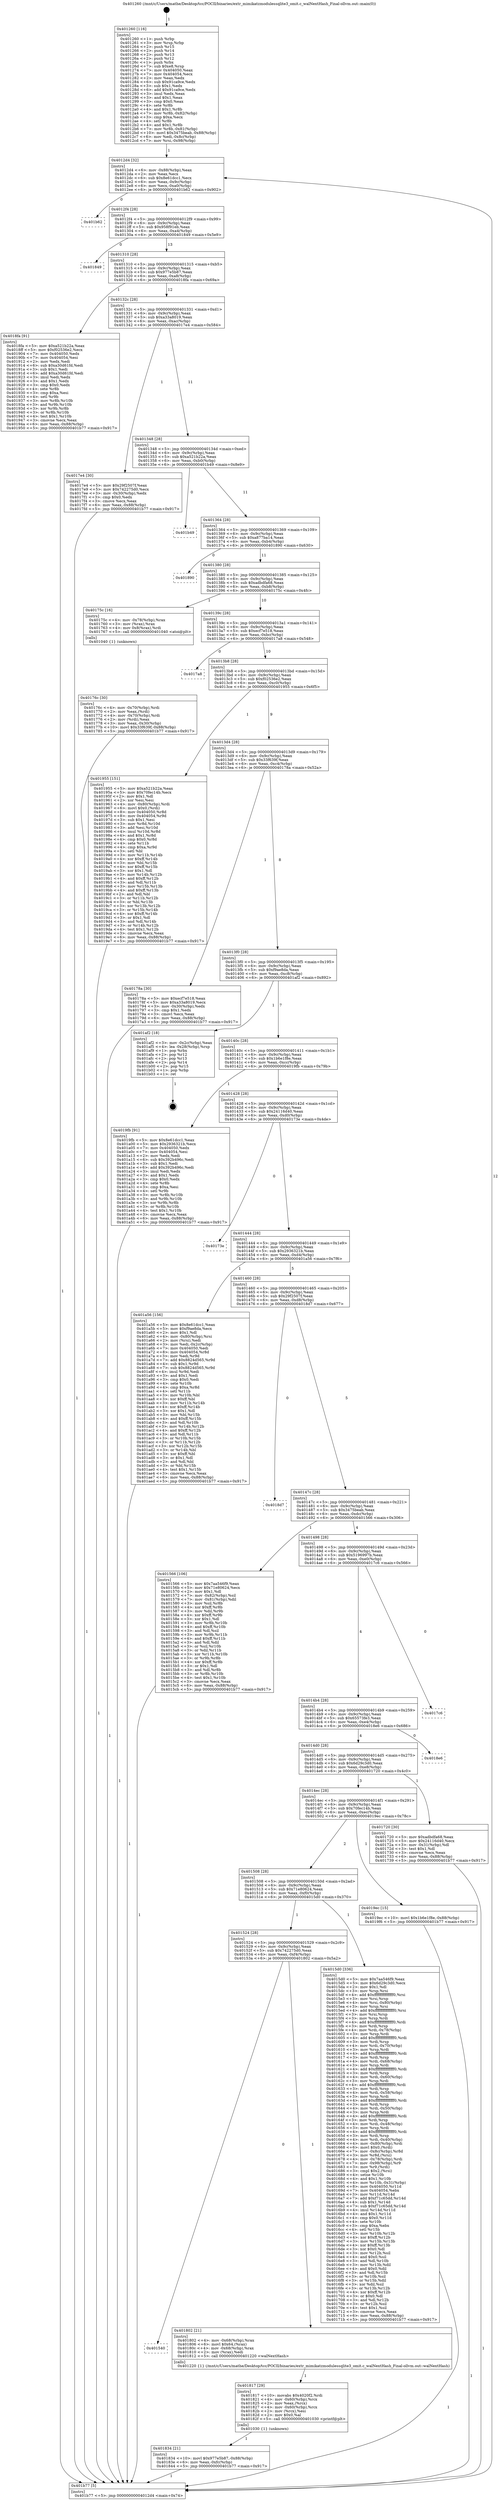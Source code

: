 digraph "0x401260" {
  label = "0x401260 (/mnt/c/Users/mathe/Desktop/tcc/POCII/binaries/extr_mimikatzmodulessqlite3_omit.c_walNextHash_Final-ollvm.out::main(0))"
  labelloc = "t"
  node[shape=record]

  Entry [label="",width=0.3,height=0.3,shape=circle,fillcolor=black,style=filled]
  "0x4012d4" [label="{
     0x4012d4 [32]\l
     | [instrs]\l
     &nbsp;&nbsp;0x4012d4 \<+6\>: mov -0x88(%rbp),%eax\l
     &nbsp;&nbsp;0x4012da \<+2\>: mov %eax,%ecx\l
     &nbsp;&nbsp;0x4012dc \<+6\>: sub $0x8e61dcc1,%ecx\l
     &nbsp;&nbsp;0x4012e2 \<+6\>: mov %eax,-0x9c(%rbp)\l
     &nbsp;&nbsp;0x4012e8 \<+6\>: mov %ecx,-0xa0(%rbp)\l
     &nbsp;&nbsp;0x4012ee \<+6\>: je 0000000000401b62 \<main+0x902\>\l
  }"]
  "0x401b62" [label="{
     0x401b62\l
  }", style=dashed]
  "0x4012f4" [label="{
     0x4012f4 [28]\l
     | [instrs]\l
     &nbsp;&nbsp;0x4012f4 \<+5\>: jmp 00000000004012f9 \<main+0x99\>\l
     &nbsp;&nbsp;0x4012f9 \<+6\>: mov -0x9c(%rbp),%eax\l
     &nbsp;&nbsp;0x4012ff \<+5\>: sub $0x958f91eb,%eax\l
     &nbsp;&nbsp;0x401304 \<+6\>: mov %eax,-0xa4(%rbp)\l
     &nbsp;&nbsp;0x40130a \<+6\>: je 0000000000401849 \<main+0x5e9\>\l
  }"]
  Exit [label="",width=0.3,height=0.3,shape=circle,fillcolor=black,style=filled,peripheries=2]
  "0x401849" [label="{
     0x401849\l
  }", style=dashed]
  "0x401310" [label="{
     0x401310 [28]\l
     | [instrs]\l
     &nbsp;&nbsp;0x401310 \<+5\>: jmp 0000000000401315 \<main+0xb5\>\l
     &nbsp;&nbsp;0x401315 \<+6\>: mov -0x9c(%rbp),%eax\l
     &nbsp;&nbsp;0x40131b \<+5\>: sub $0x977e5b87,%eax\l
     &nbsp;&nbsp;0x401320 \<+6\>: mov %eax,-0xa8(%rbp)\l
     &nbsp;&nbsp;0x401326 \<+6\>: je 00000000004018fa \<main+0x69a\>\l
  }"]
  "0x401834" [label="{
     0x401834 [21]\l
     | [instrs]\l
     &nbsp;&nbsp;0x401834 \<+10\>: movl $0x977e5b87,-0x88(%rbp)\l
     &nbsp;&nbsp;0x40183e \<+6\>: mov %eax,-0xfc(%rbp)\l
     &nbsp;&nbsp;0x401844 \<+5\>: jmp 0000000000401b77 \<main+0x917\>\l
  }"]
  "0x4018fa" [label="{
     0x4018fa [91]\l
     | [instrs]\l
     &nbsp;&nbsp;0x4018fa \<+5\>: mov $0xa521b22a,%eax\l
     &nbsp;&nbsp;0x4018ff \<+5\>: mov $0xf02536e2,%ecx\l
     &nbsp;&nbsp;0x401904 \<+7\>: mov 0x404050,%edx\l
     &nbsp;&nbsp;0x40190b \<+7\>: mov 0x404054,%esi\l
     &nbsp;&nbsp;0x401912 \<+2\>: mov %edx,%edi\l
     &nbsp;&nbsp;0x401914 \<+6\>: sub $0xa30d61fd,%edi\l
     &nbsp;&nbsp;0x40191a \<+3\>: sub $0x1,%edi\l
     &nbsp;&nbsp;0x40191d \<+6\>: add $0xa30d61fd,%edi\l
     &nbsp;&nbsp;0x401923 \<+3\>: imul %edi,%edx\l
     &nbsp;&nbsp;0x401926 \<+3\>: and $0x1,%edx\l
     &nbsp;&nbsp;0x401929 \<+3\>: cmp $0x0,%edx\l
     &nbsp;&nbsp;0x40192c \<+4\>: sete %r8b\l
     &nbsp;&nbsp;0x401930 \<+3\>: cmp $0xa,%esi\l
     &nbsp;&nbsp;0x401933 \<+4\>: setl %r9b\l
     &nbsp;&nbsp;0x401937 \<+3\>: mov %r8b,%r10b\l
     &nbsp;&nbsp;0x40193a \<+3\>: and %r9b,%r10b\l
     &nbsp;&nbsp;0x40193d \<+3\>: xor %r9b,%r8b\l
     &nbsp;&nbsp;0x401940 \<+3\>: or %r8b,%r10b\l
     &nbsp;&nbsp;0x401943 \<+4\>: test $0x1,%r10b\l
     &nbsp;&nbsp;0x401947 \<+3\>: cmovne %ecx,%eax\l
     &nbsp;&nbsp;0x40194a \<+6\>: mov %eax,-0x88(%rbp)\l
     &nbsp;&nbsp;0x401950 \<+5\>: jmp 0000000000401b77 \<main+0x917\>\l
  }"]
  "0x40132c" [label="{
     0x40132c [28]\l
     | [instrs]\l
     &nbsp;&nbsp;0x40132c \<+5\>: jmp 0000000000401331 \<main+0xd1\>\l
     &nbsp;&nbsp;0x401331 \<+6\>: mov -0x9c(%rbp),%eax\l
     &nbsp;&nbsp;0x401337 \<+5\>: sub $0xa33a8019,%eax\l
     &nbsp;&nbsp;0x40133c \<+6\>: mov %eax,-0xac(%rbp)\l
     &nbsp;&nbsp;0x401342 \<+6\>: je 00000000004017e4 \<main+0x584\>\l
  }"]
  "0x401817" [label="{
     0x401817 [29]\l
     | [instrs]\l
     &nbsp;&nbsp;0x401817 \<+10\>: movabs $0x4020f2,%rdi\l
     &nbsp;&nbsp;0x401821 \<+4\>: mov -0x60(%rbp),%rcx\l
     &nbsp;&nbsp;0x401825 \<+2\>: mov %eax,(%rcx)\l
     &nbsp;&nbsp;0x401827 \<+4\>: mov -0x60(%rbp),%rcx\l
     &nbsp;&nbsp;0x40182b \<+2\>: mov (%rcx),%esi\l
     &nbsp;&nbsp;0x40182d \<+2\>: mov $0x0,%al\l
     &nbsp;&nbsp;0x40182f \<+5\>: call 0000000000401030 \<printf@plt\>\l
     | [calls]\l
     &nbsp;&nbsp;0x401030 \{1\} (unknown)\l
  }"]
  "0x4017e4" [label="{
     0x4017e4 [30]\l
     | [instrs]\l
     &nbsp;&nbsp;0x4017e4 \<+5\>: mov $0x29f2507f,%eax\l
     &nbsp;&nbsp;0x4017e9 \<+5\>: mov $0x742275d0,%ecx\l
     &nbsp;&nbsp;0x4017ee \<+3\>: mov -0x30(%rbp),%edx\l
     &nbsp;&nbsp;0x4017f1 \<+3\>: cmp $0x0,%edx\l
     &nbsp;&nbsp;0x4017f4 \<+3\>: cmove %ecx,%eax\l
     &nbsp;&nbsp;0x4017f7 \<+6\>: mov %eax,-0x88(%rbp)\l
     &nbsp;&nbsp;0x4017fd \<+5\>: jmp 0000000000401b77 \<main+0x917\>\l
  }"]
  "0x401348" [label="{
     0x401348 [28]\l
     | [instrs]\l
     &nbsp;&nbsp;0x401348 \<+5\>: jmp 000000000040134d \<main+0xed\>\l
     &nbsp;&nbsp;0x40134d \<+6\>: mov -0x9c(%rbp),%eax\l
     &nbsp;&nbsp;0x401353 \<+5\>: sub $0xa521b22a,%eax\l
     &nbsp;&nbsp;0x401358 \<+6\>: mov %eax,-0xb0(%rbp)\l
     &nbsp;&nbsp;0x40135e \<+6\>: je 0000000000401b49 \<main+0x8e9\>\l
  }"]
  "0x401540" [label="{
     0x401540\l
  }", style=dashed]
  "0x401b49" [label="{
     0x401b49\l
  }", style=dashed]
  "0x401364" [label="{
     0x401364 [28]\l
     | [instrs]\l
     &nbsp;&nbsp;0x401364 \<+5\>: jmp 0000000000401369 \<main+0x109\>\l
     &nbsp;&nbsp;0x401369 \<+6\>: mov -0x9c(%rbp),%eax\l
     &nbsp;&nbsp;0x40136f \<+5\>: sub $0xa877ba14,%eax\l
     &nbsp;&nbsp;0x401374 \<+6\>: mov %eax,-0xb4(%rbp)\l
     &nbsp;&nbsp;0x40137a \<+6\>: je 0000000000401890 \<main+0x630\>\l
  }"]
  "0x401802" [label="{
     0x401802 [21]\l
     | [instrs]\l
     &nbsp;&nbsp;0x401802 \<+4\>: mov -0x68(%rbp),%rax\l
     &nbsp;&nbsp;0x401806 \<+6\>: movl $0x64,(%rax)\l
     &nbsp;&nbsp;0x40180c \<+4\>: mov -0x68(%rbp),%rax\l
     &nbsp;&nbsp;0x401810 \<+2\>: mov (%rax),%edi\l
     &nbsp;&nbsp;0x401812 \<+5\>: call 0000000000401220 \<walNextHash\>\l
     | [calls]\l
     &nbsp;&nbsp;0x401220 \{1\} (/mnt/c/Users/mathe/Desktop/tcc/POCII/binaries/extr_mimikatzmodulessqlite3_omit.c_walNextHash_Final-ollvm.out::walNextHash)\l
  }"]
  "0x401890" [label="{
     0x401890\l
  }", style=dashed]
  "0x401380" [label="{
     0x401380 [28]\l
     | [instrs]\l
     &nbsp;&nbsp;0x401380 \<+5\>: jmp 0000000000401385 \<main+0x125\>\l
     &nbsp;&nbsp;0x401385 \<+6\>: mov -0x9c(%rbp),%eax\l
     &nbsp;&nbsp;0x40138b \<+5\>: sub $0xadbdfa68,%eax\l
     &nbsp;&nbsp;0x401390 \<+6\>: mov %eax,-0xb8(%rbp)\l
     &nbsp;&nbsp;0x401396 \<+6\>: je 000000000040175c \<main+0x4fc\>\l
  }"]
  "0x40176c" [label="{
     0x40176c [30]\l
     | [instrs]\l
     &nbsp;&nbsp;0x40176c \<+4\>: mov -0x70(%rbp),%rdi\l
     &nbsp;&nbsp;0x401770 \<+2\>: mov %eax,(%rdi)\l
     &nbsp;&nbsp;0x401772 \<+4\>: mov -0x70(%rbp),%rdi\l
     &nbsp;&nbsp;0x401776 \<+2\>: mov (%rdi),%eax\l
     &nbsp;&nbsp;0x401778 \<+3\>: mov %eax,-0x30(%rbp)\l
     &nbsp;&nbsp;0x40177b \<+10\>: movl $0x33f639f,-0x88(%rbp)\l
     &nbsp;&nbsp;0x401785 \<+5\>: jmp 0000000000401b77 \<main+0x917\>\l
  }"]
  "0x40175c" [label="{
     0x40175c [16]\l
     | [instrs]\l
     &nbsp;&nbsp;0x40175c \<+4\>: mov -0x78(%rbp),%rax\l
     &nbsp;&nbsp;0x401760 \<+3\>: mov (%rax),%rax\l
     &nbsp;&nbsp;0x401763 \<+4\>: mov 0x8(%rax),%rdi\l
     &nbsp;&nbsp;0x401767 \<+5\>: call 0000000000401040 \<atoi@plt\>\l
     | [calls]\l
     &nbsp;&nbsp;0x401040 \{1\} (unknown)\l
  }"]
  "0x40139c" [label="{
     0x40139c [28]\l
     | [instrs]\l
     &nbsp;&nbsp;0x40139c \<+5\>: jmp 00000000004013a1 \<main+0x141\>\l
     &nbsp;&nbsp;0x4013a1 \<+6\>: mov -0x9c(%rbp),%eax\l
     &nbsp;&nbsp;0x4013a7 \<+5\>: sub $0xecf7e518,%eax\l
     &nbsp;&nbsp;0x4013ac \<+6\>: mov %eax,-0xbc(%rbp)\l
     &nbsp;&nbsp;0x4013b2 \<+6\>: je 00000000004017a8 \<main+0x548\>\l
  }"]
  "0x401524" [label="{
     0x401524 [28]\l
     | [instrs]\l
     &nbsp;&nbsp;0x401524 \<+5\>: jmp 0000000000401529 \<main+0x2c9\>\l
     &nbsp;&nbsp;0x401529 \<+6\>: mov -0x9c(%rbp),%eax\l
     &nbsp;&nbsp;0x40152f \<+5\>: sub $0x742275d0,%eax\l
     &nbsp;&nbsp;0x401534 \<+6\>: mov %eax,-0xf4(%rbp)\l
     &nbsp;&nbsp;0x40153a \<+6\>: je 0000000000401802 \<main+0x5a2\>\l
  }"]
  "0x4017a8" [label="{
     0x4017a8\l
  }", style=dashed]
  "0x4013b8" [label="{
     0x4013b8 [28]\l
     | [instrs]\l
     &nbsp;&nbsp;0x4013b8 \<+5\>: jmp 00000000004013bd \<main+0x15d\>\l
     &nbsp;&nbsp;0x4013bd \<+6\>: mov -0x9c(%rbp),%eax\l
     &nbsp;&nbsp;0x4013c3 \<+5\>: sub $0xf02536e2,%eax\l
     &nbsp;&nbsp;0x4013c8 \<+6\>: mov %eax,-0xc0(%rbp)\l
     &nbsp;&nbsp;0x4013ce \<+6\>: je 0000000000401955 \<main+0x6f5\>\l
  }"]
  "0x4015d0" [label="{
     0x4015d0 [336]\l
     | [instrs]\l
     &nbsp;&nbsp;0x4015d0 \<+5\>: mov $0x7aa546f9,%eax\l
     &nbsp;&nbsp;0x4015d5 \<+5\>: mov $0x6d29c3d0,%ecx\l
     &nbsp;&nbsp;0x4015da \<+2\>: mov $0x1,%dl\l
     &nbsp;&nbsp;0x4015dc \<+3\>: mov %rsp,%rsi\l
     &nbsp;&nbsp;0x4015df \<+4\>: add $0xfffffffffffffff0,%rsi\l
     &nbsp;&nbsp;0x4015e3 \<+3\>: mov %rsi,%rsp\l
     &nbsp;&nbsp;0x4015e6 \<+4\>: mov %rsi,-0x80(%rbp)\l
     &nbsp;&nbsp;0x4015ea \<+3\>: mov %rsp,%rsi\l
     &nbsp;&nbsp;0x4015ed \<+4\>: add $0xfffffffffffffff0,%rsi\l
     &nbsp;&nbsp;0x4015f1 \<+3\>: mov %rsi,%rsp\l
     &nbsp;&nbsp;0x4015f4 \<+3\>: mov %rsp,%rdi\l
     &nbsp;&nbsp;0x4015f7 \<+4\>: add $0xfffffffffffffff0,%rdi\l
     &nbsp;&nbsp;0x4015fb \<+3\>: mov %rdi,%rsp\l
     &nbsp;&nbsp;0x4015fe \<+4\>: mov %rdi,-0x78(%rbp)\l
     &nbsp;&nbsp;0x401602 \<+3\>: mov %rsp,%rdi\l
     &nbsp;&nbsp;0x401605 \<+4\>: add $0xfffffffffffffff0,%rdi\l
     &nbsp;&nbsp;0x401609 \<+3\>: mov %rdi,%rsp\l
     &nbsp;&nbsp;0x40160c \<+4\>: mov %rdi,-0x70(%rbp)\l
     &nbsp;&nbsp;0x401610 \<+3\>: mov %rsp,%rdi\l
     &nbsp;&nbsp;0x401613 \<+4\>: add $0xfffffffffffffff0,%rdi\l
     &nbsp;&nbsp;0x401617 \<+3\>: mov %rdi,%rsp\l
     &nbsp;&nbsp;0x40161a \<+4\>: mov %rdi,-0x68(%rbp)\l
     &nbsp;&nbsp;0x40161e \<+3\>: mov %rsp,%rdi\l
     &nbsp;&nbsp;0x401621 \<+4\>: add $0xfffffffffffffff0,%rdi\l
     &nbsp;&nbsp;0x401625 \<+3\>: mov %rdi,%rsp\l
     &nbsp;&nbsp;0x401628 \<+4\>: mov %rdi,-0x60(%rbp)\l
     &nbsp;&nbsp;0x40162c \<+3\>: mov %rsp,%rdi\l
     &nbsp;&nbsp;0x40162f \<+4\>: add $0xfffffffffffffff0,%rdi\l
     &nbsp;&nbsp;0x401633 \<+3\>: mov %rdi,%rsp\l
     &nbsp;&nbsp;0x401636 \<+4\>: mov %rdi,-0x58(%rbp)\l
     &nbsp;&nbsp;0x40163a \<+3\>: mov %rsp,%rdi\l
     &nbsp;&nbsp;0x40163d \<+4\>: add $0xfffffffffffffff0,%rdi\l
     &nbsp;&nbsp;0x401641 \<+3\>: mov %rdi,%rsp\l
     &nbsp;&nbsp;0x401644 \<+4\>: mov %rdi,-0x50(%rbp)\l
     &nbsp;&nbsp;0x401648 \<+3\>: mov %rsp,%rdi\l
     &nbsp;&nbsp;0x40164b \<+4\>: add $0xfffffffffffffff0,%rdi\l
     &nbsp;&nbsp;0x40164f \<+3\>: mov %rdi,%rsp\l
     &nbsp;&nbsp;0x401652 \<+4\>: mov %rdi,-0x48(%rbp)\l
     &nbsp;&nbsp;0x401656 \<+3\>: mov %rsp,%rdi\l
     &nbsp;&nbsp;0x401659 \<+4\>: add $0xfffffffffffffff0,%rdi\l
     &nbsp;&nbsp;0x40165d \<+3\>: mov %rdi,%rsp\l
     &nbsp;&nbsp;0x401660 \<+4\>: mov %rdi,-0x40(%rbp)\l
     &nbsp;&nbsp;0x401664 \<+4\>: mov -0x80(%rbp),%rdi\l
     &nbsp;&nbsp;0x401668 \<+6\>: movl $0x0,(%rdi)\l
     &nbsp;&nbsp;0x40166e \<+7\>: mov -0x8c(%rbp),%r8d\l
     &nbsp;&nbsp;0x401675 \<+3\>: mov %r8d,(%rsi)\l
     &nbsp;&nbsp;0x401678 \<+4\>: mov -0x78(%rbp),%rdi\l
     &nbsp;&nbsp;0x40167c \<+7\>: mov -0x98(%rbp),%r9\l
     &nbsp;&nbsp;0x401683 \<+3\>: mov %r9,(%rdi)\l
     &nbsp;&nbsp;0x401686 \<+3\>: cmpl $0x2,(%rsi)\l
     &nbsp;&nbsp;0x401689 \<+4\>: setne %r10b\l
     &nbsp;&nbsp;0x40168d \<+4\>: and $0x1,%r10b\l
     &nbsp;&nbsp;0x401691 \<+4\>: mov %r10b,-0x31(%rbp)\l
     &nbsp;&nbsp;0x401695 \<+8\>: mov 0x404050,%r11d\l
     &nbsp;&nbsp;0x40169d \<+7\>: mov 0x404054,%ebx\l
     &nbsp;&nbsp;0x4016a4 \<+3\>: mov %r11d,%r14d\l
     &nbsp;&nbsp;0x4016a7 \<+7\>: add $0xf71c65dd,%r14d\l
     &nbsp;&nbsp;0x4016ae \<+4\>: sub $0x1,%r14d\l
     &nbsp;&nbsp;0x4016b2 \<+7\>: sub $0xf71c65dd,%r14d\l
     &nbsp;&nbsp;0x4016b9 \<+4\>: imul %r14d,%r11d\l
     &nbsp;&nbsp;0x4016bd \<+4\>: and $0x1,%r11d\l
     &nbsp;&nbsp;0x4016c1 \<+4\>: cmp $0x0,%r11d\l
     &nbsp;&nbsp;0x4016c5 \<+4\>: sete %r10b\l
     &nbsp;&nbsp;0x4016c9 \<+3\>: cmp $0xa,%ebx\l
     &nbsp;&nbsp;0x4016cc \<+4\>: setl %r15b\l
     &nbsp;&nbsp;0x4016d0 \<+3\>: mov %r10b,%r12b\l
     &nbsp;&nbsp;0x4016d3 \<+4\>: xor $0xff,%r12b\l
     &nbsp;&nbsp;0x4016d7 \<+3\>: mov %r15b,%r13b\l
     &nbsp;&nbsp;0x4016da \<+4\>: xor $0xff,%r13b\l
     &nbsp;&nbsp;0x4016de \<+3\>: xor $0x0,%dl\l
     &nbsp;&nbsp;0x4016e1 \<+3\>: mov %r12b,%sil\l
     &nbsp;&nbsp;0x4016e4 \<+4\>: and $0x0,%sil\l
     &nbsp;&nbsp;0x4016e8 \<+3\>: and %dl,%r10b\l
     &nbsp;&nbsp;0x4016eb \<+3\>: mov %r13b,%dil\l
     &nbsp;&nbsp;0x4016ee \<+4\>: and $0x0,%dil\l
     &nbsp;&nbsp;0x4016f2 \<+3\>: and %dl,%r15b\l
     &nbsp;&nbsp;0x4016f5 \<+3\>: or %r10b,%sil\l
     &nbsp;&nbsp;0x4016f8 \<+3\>: or %r15b,%dil\l
     &nbsp;&nbsp;0x4016fb \<+3\>: xor %dil,%sil\l
     &nbsp;&nbsp;0x4016fe \<+3\>: or %r13b,%r12b\l
     &nbsp;&nbsp;0x401701 \<+4\>: xor $0xff,%r12b\l
     &nbsp;&nbsp;0x401705 \<+3\>: or $0x0,%dl\l
     &nbsp;&nbsp;0x401708 \<+3\>: and %dl,%r12b\l
     &nbsp;&nbsp;0x40170b \<+3\>: or %r12b,%sil\l
     &nbsp;&nbsp;0x40170e \<+4\>: test $0x1,%sil\l
     &nbsp;&nbsp;0x401712 \<+3\>: cmovne %ecx,%eax\l
     &nbsp;&nbsp;0x401715 \<+6\>: mov %eax,-0x88(%rbp)\l
     &nbsp;&nbsp;0x40171b \<+5\>: jmp 0000000000401b77 \<main+0x917\>\l
  }"]
  "0x401955" [label="{
     0x401955 [151]\l
     | [instrs]\l
     &nbsp;&nbsp;0x401955 \<+5\>: mov $0xa521b22a,%eax\l
     &nbsp;&nbsp;0x40195a \<+5\>: mov $0x70fec14b,%ecx\l
     &nbsp;&nbsp;0x40195f \<+2\>: mov $0x1,%dl\l
     &nbsp;&nbsp;0x401961 \<+2\>: xor %esi,%esi\l
     &nbsp;&nbsp;0x401963 \<+4\>: mov -0x80(%rbp),%rdi\l
     &nbsp;&nbsp;0x401967 \<+6\>: movl $0x0,(%rdi)\l
     &nbsp;&nbsp;0x40196d \<+8\>: mov 0x404050,%r8d\l
     &nbsp;&nbsp;0x401975 \<+8\>: mov 0x404054,%r9d\l
     &nbsp;&nbsp;0x40197d \<+3\>: sub $0x1,%esi\l
     &nbsp;&nbsp;0x401980 \<+3\>: mov %r8d,%r10d\l
     &nbsp;&nbsp;0x401983 \<+3\>: add %esi,%r10d\l
     &nbsp;&nbsp;0x401986 \<+4\>: imul %r10d,%r8d\l
     &nbsp;&nbsp;0x40198a \<+4\>: and $0x1,%r8d\l
     &nbsp;&nbsp;0x40198e \<+4\>: cmp $0x0,%r8d\l
     &nbsp;&nbsp;0x401992 \<+4\>: sete %r11b\l
     &nbsp;&nbsp;0x401996 \<+4\>: cmp $0xa,%r9d\l
     &nbsp;&nbsp;0x40199a \<+3\>: setl %bl\l
     &nbsp;&nbsp;0x40199d \<+3\>: mov %r11b,%r14b\l
     &nbsp;&nbsp;0x4019a0 \<+4\>: xor $0xff,%r14b\l
     &nbsp;&nbsp;0x4019a4 \<+3\>: mov %bl,%r15b\l
     &nbsp;&nbsp;0x4019a7 \<+4\>: xor $0xff,%r15b\l
     &nbsp;&nbsp;0x4019ab \<+3\>: xor $0x1,%dl\l
     &nbsp;&nbsp;0x4019ae \<+3\>: mov %r14b,%r12b\l
     &nbsp;&nbsp;0x4019b1 \<+4\>: and $0xff,%r12b\l
     &nbsp;&nbsp;0x4019b5 \<+3\>: and %dl,%r11b\l
     &nbsp;&nbsp;0x4019b8 \<+3\>: mov %r15b,%r13b\l
     &nbsp;&nbsp;0x4019bb \<+4\>: and $0xff,%r13b\l
     &nbsp;&nbsp;0x4019bf \<+2\>: and %dl,%bl\l
     &nbsp;&nbsp;0x4019c1 \<+3\>: or %r11b,%r12b\l
     &nbsp;&nbsp;0x4019c4 \<+3\>: or %bl,%r13b\l
     &nbsp;&nbsp;0x4019c7 \<+3\>: xor %r13b,%r12b\l
     &nbsp;&nbsp;0x4019ca \<+3\>: or %r15b,%r14b\l
     &nbsp;&nbsp;0x4019cd \<+4\>: xor $0xff,%r14b\l
     &nbsp;&nbsp;0x4019d1 \<+3\>: or $0x1,%dl\l
     &nbsp;&nbsp;0x4019d4 \<+3\>: and %dl,%r14b\l
     &nbsp;&nbsp;0x4019d7 \<+3\>: or %r14b,%r12b\l
     &nbsp;&nbsp;0x4019da \<+4\>: test $0x1,%r12b\l
     &nbsp;&nbsp;0x4019de \<+3\>: cmovne %ecx,%eax\l
     &nbsp;&nbsp;0x4019e1 \<+6\>: mov %eax,-0x88(%rbp)\l
     &nbsp;&nbsp;0x4019e7 \<+5\>: jmp 0000000000401b77 \<main+0x917\>\l
  }"]
  "0x4013d4" [label="{
     0x4013d4 [28]\l
     | [instrs]\l
     &nbsp;&nbsp;0x4013d4 \<+5\>: jmp 00000000004013d9 \<main+0x179\>\l
     &nbsp;&nbsp;0x4013d9 \<+6\>: mov -0x9c(%rbp),%eax\l
     &nbsp;&nbsp;0x4013df \<+5\>: sub $0x33f639f,%eax\l
     &nbsp;&nbsp;0x4013e4 \<+6\>: mov %eax,-0xc4(%rbp)\l
     &nbsp;&nbsp;0x4013ea \<+6\>: je 000000000040178a \<main+0x52a\>\l
  }"]
  "0x401508" [label="{
     0x401508 [28]\l
     | [instrs]\l
     &nbsp;&nbsp;0x401508 \<+5\>: jmp 000000000040150d \<main+0x2ad\>\l
     &nbsp;&nbsp;0x40150d \<+6\>: mov -0x9c(%rbp),%eax\l
     &nbsp;&nbsp;0x401513 \<+5\>: sub $0x71e80624,%eax\l
     &nbsp;&nbsp;0x401518 \<+6\>: mov %eax,-0xf0(%rbp)\l
     &nbsp;&nbsp;0x40151e \<+6\>: je 00000000004015d0 \<main+0x370\>\l
  }"]
  "0x40178a" [label="{
     0x40178a [30]\l
     | [instrs]\l
     &nbsp;&nbsp;0x40178a \<+5\>: mov $0xecf7e518,%eax\l
     &nbsp;&nbsp;0x40178f \<+5\>: mov $0xa33a8019,%ecx\l
     &nbsp;&nbsp;0x401794 \<+3\>: mov -0x30(%rbp),%edx\l
     &nbsp;&nbsp;0x401797 \<+3\>: cmp $0x1,%edx\l
     &nbsp;&nbsp;0x40179a \<+3\>: cmovl %ecx,%eax\l
     &nbsp;&nbsp;0x40179d \<+6\>: mov %eax,-0x88(%rbp)\l
     &nbsp;&nbsp;0x4017a3 \<+5\>: jmp 0000000000401b77 \<main+0x917\>\l
  }"]
  "0x4013f0" [label="{
     0x4013f0 [28]\l
     | [instrs]\l
     &nbsp;&nbsp;0x4013f0 \<+5\>: jmp 00000000004013f5 \<main+0x195\>\l
     &nbsp;&nbsp;0x4013f5 \<+6\>: mov -0x9c(%rbp),%eax\l
     &nbsp;&nbsp;0x4013fb \<+5\>: sub $0xf9ae8da,%eax\l
     &nbsp;&nbsp;0x401400 \<+6\>: mov %eax,-0xc8(%rbp)\l
     &nbsp;&nbsp;0x401406 \<+6\>: je 0000000000401af2 \<main+0x892\>\l
  }"]
  "0x4019ec" [label="{
     0x4019ec [15]\l
     | [instrs]\l
     &nbsp;&nbsp;0x4019ec \<+10\>: movl $0x1b6e1f8e,-0x88(%rbp)\l
     &nbsp;&nbsp;0x4019f6 \<+5\>: jmp 0000000000401b77 \<main+0x917\>\l
  }"]
  "0x401af2" [label="{
     0x401af2 [18]\l
     | [instrs]\l
     &nbsp;&nbsp;0x401af2 \<+3\>: mov -0x2c(%rbp),%eax\l
     &nbsp;&nbsp;0x401af5 \<+4\>: lea -0x28(%rbp),%rsp\l
     &nbsp;&nbsp;0x401af9 \<+1\>: pop %rbx\l
     &nbsp;&nbsp;0x401afa \<+2\>: pop %r12\l
     &nbsp;&nbsp;0x401afc \<+2\>: pop %r13\l
     &nbsp;&nbsp;0x401afe \<+2\>: pop %r14\l
     &nbsp;&nbsp;0x401b00 \<+2\>: pop %r15\l
     &nbsp;&nbsp;0x401b02 \<+1\>: pop %rbp\l
     &nbsp;&nbsp;0x401b03 \<+1\>: ret\l
  }"]
  "0x40140c" [label="{
     0x40140c [28]\l
     | [instrs]\l
     &nbsp;&nbsp;0x40140c \<+5\>: jmp 0000000000401411 \<main+0x1b1\>\l
     &nbsp;&nbsp;0x401411 \<+6\>: mov -0x9c(%rbp),%eax\l
     &nbsp;&nbsp;0x401417 \<+5\>: sub $0x1b6e1f8e,%eax\l
     &nbsp;&nbsp;0x40141c \<+6\>: mov %eax,-0xcc(%rbp)\l
     &nbsp;&nbsp;0x401422 \<+6\>: je 00000000004019fb \<main+0x79b\>\l
  }"]
  "0x4014ec" [label="{
     0x4014ec [28]\l
     | [instrs]\l
     &nbsp;&nbsp;0x4014ec \<+5\>: jmp 00000000004014f1 \<main+0x291\>\l
     &nbsp;&nbsp;0x4014f1 \<+6\>: mov -0x9c(%rbp),%eax\l
     &nbsp;&nbsp;0x4014f7 \<+5\>: sub $0x70fec14b,%eax\l
     &nbsp;&nbsp;0x4014fc \<+6\>: mov %eax,-0xec(%rbp)\l
     &nbsp;&nbsp;0x401502 \<+6\>: je 00000000004019ec \<main+0x78c\>\l
  }"]
  "0x4019fb" [label="{
     0x4019fb [91]\l
     | [instrs]\l
     &nbsp;&nbsp;0x4019fb \<+5\>: mov $0x8e61dcc1,%eax\l
     &nbsp;&nbsp;0x401a00 \<+5\>: mov $0x2936321b,%ecx\l
     &nbsp;&nbsp;0x401a05 \<+7\>: mov 0x404050,%edx\l
     &nbsp;&nbsp;0x401a0c \<+7\>: mov 0x404054,%esi\l
     &nbsp;&nbsp;0x401a13 \<+2\>: mov %edx,%edi\l
     &nbsp;&nbsp;0x401a15 \<+6\>: sub $0x392b496c,%edi\l
     &nbsp;&nbsp;0x401a1b \<+3\>: sub $0x1,%edi\l
     &nbsp;&nbsp;0x401a1e \<+6\>: add $0x392b496c,%edi\l
     &nbsp;&nbsp;0x401a24 \<+3\>: imul %edi,%edx\l
     &nbsp;&nbsp;0x401a27 \<+3\>: and $0x1,%edx\l
     &nbsp;&nbsp;0x401a2a \<+3\>: cmp $0x0,%edx\l
     &nbsp;&nbsp;0x401a2d \<+4\>: sete %r8b\l
     &nbsp;&nbsp;0x401a31 \<+3\>: cmp $0xa,%esi\l
     &nbsp;&nbsp;0x401a34 \<+4\>: setl %r9b\l
     &nbsp;&nbsp;0x401a38 \<+3\>: mov %r8b,%r10b\l
     &nbsp;&nbsp;0x401a3b \<+3\>: and %r9b,%r10b\l
     &nbsp;&nbsp;0x401a3e \<+3\>: xor %r9b,%r8b\l
     &nbsp;&nbsp;0x401a41 \<+3\>: or %r8b,%r10b\l
     &nbsp;&nbsp;0x401a44 \<+4\>: test $0x1,%r10b\l
     &nbsp;&nbsp;0x401a48 \<+3\>: cmovne %ecx,%eax\l
     &nbsp;&nbsp;0x401a4b \<+6\>: mov %eax,-0x88(%rbp)\l
     &nbsp;&nbsp;0x401a51 \<+5\>: jmp 0000000000401b77 \<main+0x917\>\l
  }"]
  "0x401428" [label="{
     0x401428 [28]\l
     | [instrs]\l
     &nbsp;&nbsp;0x401428 \<+5\>: jmp 000000000040142d \<main+0x1cd\>\l
     &nbsp;&nbsp;0x40142d \<+6\>: mov -0x9c(%rbp),%eax\l
     &nbsp;&nbsp;0x401433 \<+5\>: sub $0x24116d40,%eax\l
     &nbsp;&nbsp;0x401438 \<+6\>: mov %eax,-0xd0(%rbp)\l
     &nbsp;&nbsp;0x40143e \<+6\>: je 000000000040173e \<main+0x4de\>\l
  }"]
  "0x401720" [label="{
     0x401720 [30]\l
     | [instrs]\l
     &nbsp;&nbsp;0x401720 \<+5\>: mov $0xadbdfa68,%eax\l
     &nbsp;&nbsp;0x401725 \<+5\>: mov $0x24116d40,%ecx\l
     &nbsp;&nbsp;0x40172a \<+3\>: mov -0x31(%rbp),%dl\l
     &nbsp;&nbsp;0x40172d \<+3\>: test $0x1,%dl\l
     &nbsp;&nbsp;0x401730 \<+3\>: cmovne %ecx,%eax\l
     &nbsp;&nbsp;0x401733 \<+6\>: mov %eax,-0x88(%rbp)\l
     &nbsp;&nbsp;0x401739 \<+5\>: jmp 0000000000401b77 \<main+0x917\>\l
  }"]
  "0x40173e" [label="{
     0x40173e\l
  }", style=dashed]
  "0x401444" [label="{
     0x401444 [28]\l
     | [instrs]\l
     &nbsp;&nbsp;0x401444 \<+5\>: jmp 0000000000401449 \<main+0x1e9\>\l
     &nbsp;&nbsp;0x401449 \<+6\>: mov -0x9c(%rbp),%eax\l
     &nbsp;&nbsp;0x40144f \<+5\>: sub $0x2936321b,%eax\l
     &nbsp;&nbsp;0x401454 \<+6\>: mov %eax,-0xd4(%rbp)\l
     &nbsp;&nbsp;0x40145a \<+6\>: je 0000000000401a56 \<main+0x7f6\>\l
  }"]
  "0x4014d0" [label="{
     0x4014d0 [28]\l
     | [instrs]\l
     &nbsp;&nbsp;0x4014d0 \<+5\>: jmp 00000000004014d5 \<main+0x275\>\l
     &nbsp;&nbsp;0x4014d5 \<+6\>: mov -0x9c(%rbp),%eax\l
     &nbsp;&nbsp;0x4014db \<+5\>: sub $0x6d29c3d0,%eax\l
     &nbsp;&nbsp;0x4014e0 \<+6\>: mov %eax,-0xe8(%rbp)\l
     &nbsp;&nbsp;0x4014e6 \<+6\>: je 0000000000401720 \<main+0x4c0\>\l
  }"]
  "0x401a56" [label="{
     0x401a56 [156]\l
     | [instrs]\l
     &nbsp;&nbsp;0x401a56 \<+5\>: mov $0x8e61dcc1,%eax\l
     &nbsp;&nbsp;0x401a5b \<+5\>: mov $0xf9ae8da,%ecx\l
     &nbsp;&nbsp;0x401a60 \<+2\>: mov $0x1,%dl\l
     &nbsp;&nbsp;0x401a62 \<+4\>: mov -0x80(%rbp),%rsi\l
     &nbsp;&nbsp;0x401a66 \<+2\>: mov (%rsi),%edi\l
     &nbsp;&nbsp;0x401a68 \<+3\>: mov %edi,-0x2c(%rbp)\l
     &nbsp;&nbsp;0x401a6b \<+7\>: mov 0x404050,%edi\l
     &nbsp;&nbsp;0x401a72 \<+8\>: mov 0x404054,%r8d\l
     &nbsp;&nbsp;0x401a7a \<+3\>: mov %edi,%r9d\l
     &nbsp;&nbsp;0x401a7d \<+7\>: add $0x8824d565,%r9d\l
     &nbsp;&nbsp;0x401a84 \<+4\>: sub $0x1,%r9d\l
     &nbsp;&nbsp;0x401a88 \<+7\>: sub $0x8824d565,%r9d\l
     &nbsp;&nbsp;0x401a8f \<+4\>: imul %r9d,%edi\l
     &nbsp;&nbsp;0x401a93 \<+3\>: and $0x1,%edi\l
     &nbsp;&nbsp;0x401a96 \<+3\>: cmp $0x0,%edi\l
     &nbsp;&nbsp;0x401a99 \<+4\>: sete %r10b\l
     &nbsp;&nbsp;0x401a9d \<+4\>: cmp $0xa,%r8d\l
     &nbsp;&nbsp;0x401aa1 \<+4\>: setl %r11b\l
     &nbsp;&nbsp;0x401aa5 \<+3\>: mov %r10b,%bl\l
     &nbsp;&nbsp;0x401aa8 \<+3\>: xor $0xff,%bl\l
     &nbsp;&nbsp;0x401aab \<+3\>: mov %r11b,%r14b\l
     &nbsp;&nbsp;0x401aae \<+4\>: xor $0xff,%r14b\l
     &nbsp;&nbsp;0x401ab2 \<+3\>: xor $0x1,%dl\l
     &nbsp;&nbsp;0x401ab5 \<+3\>: mov %bl,%r15b\l
     &nbsp;&nbsp;0x401ab8 \<+4\>: and $0xff,%r15b\l
     &nbsp;&nbsp;0x401abc \<+3\>: and %dl,%r10b\l
     &nbsp;&nbsp;0x401abf \<+3\>: mov %r14b,%r12b\l
     &nbsp;&nbsp;0x401ac2 \<+4\>: and $0xff,%r12b\l
     &nbsp;&nbsp;0x401ac6 \<+3\>: and %dl,%r11b\l
     &nbsp;&nbsp;0x401ac9 \<+3\>: or %r10b,%r15b\l
     &nbsp;&nbsp;0x401acc \<+3\>: or %r11b,%r12b\l
     &nbsp;&nbsp;0x401acf \<+3\>: xor %r12b,%r15b\l
     &nbsp;&nbsp;0x401ad2 \<+3\>: or %r14b,%bl\l
     &nbsp;&nbsp;0x401ad5 \<+3\>: xor $0xff,%bl\l
     &nbsp;&nbsp;0x401ad8 \<+3\>: or $0x1,%dl\l
     &nbsp;&nbsp;0x401adb \<+2\>: and %dl,%bl\l
     &nbsp;&nbsp;0x401add \<+3\>: or %bl,%r15b\l
     &nbsp;&nbsp;0x401ae0 \<+4\>: test $0x1,%r15b\l
     &nbsp;&nbsp;0x401ae4 \<+3\>: cmovne %ecx,%eax\l
     &nbsp;&nbsp;0x401ae7 \<+6\>: mov %eax,-0x88(%rbp)\l
     &nbsp;&nbsp;0x401aed \<+5\>: jmp 0000000000401b77 \<main+0x917\>\l
  }"]
  "0x401460" [label="{
     0x401460 [28]\l
     | [instrs]\l
     &nbsp;&nbsp;0x401460 \<+5\>: jmp 0000000000401465 \<main+0x205\>\l
     &nbsp;&nbsp;0x401465 \<+6\>: mov -0x9c(%rbp),%eax\l
     &nbsp;&nbsp;0x40146b \<+5\>: sub $0x29f2507f,%eax\l
     &nbsp;&nbsp;0x401470 \<+6\>: mov %eax,-0xd8(%rbp)\l
     &nbsp;&nbsp;0x401476 \<+6\>: je 00000000004018d7 \<main+0x677\>\l
  }"]
  "0x4018e6" [label="{
     0x4018e6\l
  }", style=dashed]
  "0x4018d7" [label="{
     0x4018d7\l
  }", style=dashed]
  "0x40147c" [label="{
     0x40147c [28]\l
     | [instrs]\l
     &nbsp;&nbsp;0x40147c \<+5\>: jmp 0000000000401481 \<main+0x221\>\l
     &nbsp;&nbsp;0x401481 \<+6\>: mov -0x9c(%rbp),%eax\l
     &nbsp;&nbsp;0x401487 \<+5\>: sub $0x3475beab,%eax\l
     &nbsp;&nbsp;0x40148c \<+6\>: mov %eax,-0xdc(%rbp)\l
     &nbsp;&nbsp;0x401492 \<+6\>: je 0000000000401566 \<main+0x306\>\l
  }"]
  "0x4014b4" [label="{
     0x4014b4 [28]\l
     | [instrs]\l
     &nbsp;&nbsp;0x4014b4 \<+5\>: jmp 00000000004014b9 \<main+0x259\>\l
     &nbsp;&nbsp;0x4014b9 \<+6\>: mov -0x9c(%rbp),%eax\l
     &nbsp;&nbsp;0x4014bf \<+5\>: sub $0x65573fe3,%eax\l
     &nbsp;&nbsp;0x4014c4 \<+6\>: mov %eax,-0xe4(%rbp)\l
     &nbsp;&nbsp;0x4014ca \<+6\>: je 00000000004018e6 \<main+0x686\>\l
  }"]
  "0x401566" [label="{
     0x401566 [106]\l
     | [instrs]\l
     &nbsp;&nbsp;0x401566 \<+5\>: mov $0x7aa546f9,%eax\l
     &nbsp;&nbsp;0x40156b \<+5\>: mov $0x71e80624,%ecx\l
     &nbsp;&nbsp;0x401570 \<+2\>: mov $0x1,%dl\l
     &nbsp;&nbsp;0x401572 \<+7\>: mov -0x82(%rbp),%sil\l
     &nbsp;&nbsp;0x401579 \<+7\>: mov -0x81(%rbp),%dil\l
     &nbsp;&nbsp;0x401580 \<+3\>: mov %sil,%r8b\l
     &nbsp;&nbsp;0x401583 \<+4\>: xor $0xff,%r8b\l
     &nbsp;&nbsp;0x401587 \<+3\>: mov %dil,%r9b\l
     &nbsp;&nbsp;0x40158a \<+4\>: xor $0xff,%r9b\l
     &nbsp;&nbsp;0x40158e \<+3\>: xor $0x1,%dl\l
     &nbsp;&nbsp;0x401591 \<+3\>: mov %r8b,%r10b\l
     &nbsp;&nbsp;0x401594 \<+4\>: and $0xff,%r10b\l
     &nbsp;&nbsp;0x401598 \<+3\>: and %dl,%sil\l
     &nbsp;&nbsp;0x40159b \<+3\>: mov %r9b,%r11b\l
     &nbsp;&nbsp;0x40159e \<+4\>: and $0xff,%r11b\l
     &nbsp;&nbsp;0x4015a2 \<+3\>: and %dl,%dil\l
     &nbsp;&nbsp;0x4015a5 \<+3\>: or %sil,%r10b\l
     &nbsp;&nbsp;0x4015a8 \<+3\>: or %dil,%r11b\l
     &nbsp;&nbsp;0x4015ab \<+3\>: xor %r11b,%r10b\l
     &nbsp;&nbsp;0x4015ae \<+3\>: or %r9b,%r8b\l
     &nbsp;&nbsp;0x4015b1 \<+4\>: xor $0xff,%r8b\l
     &nbsp;&nbsp;0x4015b5 \<+3\>: or $0x1,%dl\l
     &nbsp;&nbsp;0x4015b8 \<+3\>: and %dl,%r8b\l
     &nbsp;&nbsp;0x4015bb \<+3\>: or %r8b,%r10b\l
     &nbsp;&nbsp;0x4015be \<+4\>: test $0x1,%r10b\l
     &nbsp;&nbsp;0x4015c2 \<+3\>: cmovne %ecx,%eax\l
     &nbsp;&nbsp;0x4015c5 \<+6\>: mov %eax,-0x88(%rbp)\l
     &nbsp;&nbsp;0x4015cb \<+5\>: jmp 0000000000401b77 \<main+0x917\>\l
  }"]
  "0x401498" [label="{
     0x401498 [28]\l
     | [instrs]\l
     &nbsp;&nbsp;0x401498 \<+5\>: jmp 000000000040149d \<main+0x23d\>\l
     &nbsp;&nbsp;0x40149d \<+6\>: mov -0x9c(%rbp),%eax\l
     &nbsp;&nbsp;0x4014a3 \<+5\>: sub $0x5196997b,%eax\l
     &nbsp;&nbsp;0x4014a8 \<+6\>: mov %eax,-0xe0(%rbp)\l
     &nbsp;&nbsp;0x4014ae \<+6\>: je 00000000004017c6 \<main+0x566\>\l
  }"]
  "0x401b77" [label="{
     0x401b77 [5]\l
     | [instrs]\l
     &nbsp;&nbsp;0x401b77 \<+5\>: jmp 00000000004012d4 \<main+0x74\>\l
  }"]
  "0x401260" [label="{
     0x401260 [116]\l
     | [instrs]\l
     &nbsp;&nbsp;0x401260 \<+1\>: push %rbp\l
     &nbsp;&nbsp;0x401261 \<+3\>: mov %rsp,%rbp\l
     &nbsp;&nbsp;0x401264 \<+2\>: push %r15\l
     &nbsp;&nbsp;0x401266 \<+2\>: push %r14\l
     &nbsp;&nbsp;0x401268 \<+2\>: push %r13\l
     &nbsp;&nbsp;0x40126a \<+2\>: push %r12\l
     &nbsp;&nbsp;0x40126c \<+1\>: push %rbx\l
     &nbsp;&nbsp;0x40126d \<+7\>: sub $0xe8,%rsp\l
     &nbsp;&nbsp;0x401274 \<+7\>: mov 0x404050,%eax\l
     &nbsp;&nbsp;0x40127b \<+7\>: mov 0x404054,%ecx\l
     &nbsp;&nbsp;0x401282 \<+2\>: mov %eax,%edx\l
     &nbsp;&nbsp;0x401284 \<+6\>: sub $0x91ca9ce,%edx\l
     &nbsp;&nbsp;0x40128a \<+3\>: sub $0x1,%edx\l
     &nbsp;&nbsp;0x40128d \<+6\>: add $0x91ca9ce,%edx\l
     &nbsp;&nbsp;0x401293 \<+3\>: imul %edx,%eax\l
     &nbsp;&nbsp;0x401296 \<+3\>: and $0x1,%eax\l
     &nbsp;&nbsp;0x401299 \<+3\>: cmp $0x0,%eax\l
     &nbsp;&nbsp;0x40129c \<+4\>: sete %r8b\l
     &nbsp;&nbsp;0x4012a0 \<+4\>: and $0x1,%r8b\l
     &nbsp;&nbsp;0x4012a4 \<+7\>: mov %r8b,-0x82(%rbp)\l
     &nbsp;&nbsp;0x4012ab \<+3\>: cmp $0xa,%ecx\l
     &nbsp;&nbsp;0x4012ae \<+4\>: setl %r8b\l
     &nbsp;&nbsp;0x4012b2 \<+4\>: and $0x1,%r8b\l
     &nbsp;&nbsp;0x4012b6 \<+7\>: mov %r8b,-0x81(%rbp)\l
     &nbsp;&nbsp;0x4012bd \<+10\>: movl $0x3475beab,-0x88(%rbp)\l
     &nbsp;&nbsp;0x4012c7 \<+6\>: mov %edi,-0x8c(%rbp)\l
     &nbsp;&nbsp;0x4012cd \<+7\>: mov %rsi,-0x98(%rbp)\l
  }"]
  "0x4017c6" [label="{
     0x4017c6\l
  }", style=dashed]
  Entry -> "0x401260" [label=" 1"]
  "0x4012d4" -> "0x401b62" [label=" 0"]
  "0x4012d4" -> "0x4012f4" [label=" 13"]
  "0x401af2" -> Exit [label=" 1"]
  "0x4012f4" -> "0x401849" [label=" 0"]
  "0x4012f4" -> "0x401310" [label=" 13"]
  "0x401a56" -> "0x401b77" [label=" 1"]
  "0x401310" -> "0x4018fa" [label=" 1"]
  "0x401310" -> "0x40132c" [label=" 12"]
  "0x4019fb" -> "0x401b77" [label=" 1"]
  "0x40132c" -> "0x4017e4" [label=" 1"]
  "0x40132c" -> "0x401348" [label=" 11"]
  "0x4019ec" -> "0x401b77" [label=" 1"]
  "0x401348" -> "0x401b49" [label=" 0"]
  "0x401348" -> "0x401364" [label=" 11"]
  "0x401955" -> "0x401b77" [label=" 1"]
  "0x401364" -> "0x401890" [label=" 0"]
  "0x401364" -> "0x401380" [label=" 11"]
  "0x4018fa" -> "0x401b77" [label=" 1"]
  "0x401380" -> "0x40175c" [label=" 1"]
  "0x401380" -> "0x40139c" [label=" 10"]
  "0x401817" -> "0x401834" [label=" 1"]
  "0x40139c" -> "0x4017a8" [label=" 0"]
  "0x40139c" -> "0x4013b8" [label=" 10"]
  "0x401524" -> "0x401540" [label=" 0"]
  "0x4013b8" -> "0x401955" [label=" 1"]
  "0x4013b8" -> "0x4013d4" [label=" 9"]
  "0x401524" -> "0x401802" [label=" 1"]
  "0x4013d4" -> "0x40178a" [label=" 1"]
  "0x4013d4" -> "0x4013f0" [label=" 8"]
  "0x4017e4" -> "0x401b77" [label=" 1"]
  "0x4013f0" -> "0x401af2" [label=" 1"]
  "0x4013f0" -> "0x40140c" [label=" 7"]
  "0x40178a" -> "0x401b77" [label=" 1"]
  "0x40140c" -> "0x4019fb" [label=" 1"]
  "0x40140c" -> "0x401428" [label=" 6"]
  "0x40175c" -> "0x40176c" [label=" 1"]
  "0x401428" -> "0x40173e" [label=" 0"]
  "0x401428" -> "0x401444" [label=" 6"]
  "0x401720" -> "0x401b77" [label=" 1"]
  "0x401444" -> "0x401a56" [label=" 1"]
  "0x401444" -> "0x401460" [label=" 5"]
  "0x401802" -> "0x401817" [label=" 1"]
  "0x401460" -> "0x4018d7" [label=" 0"]
  "0x401460" -> "0x40147c" [label=" 5"]
  "0x401508" -> "0x401524" [label=" 1"]
  "0x40147c" -> "0x401566" [label=" 1"]
  "0x40147c" -> "0x401498" [label=" 4"]
  "0x401566" -> "0x401b77" [label=" 1"]
  "0x401260" -> "0x4012d4" [label=" 1"]
  "0x401b77" -> "0x4012d4" [label=" 12"]
  "0x401834" -> "0x401b77" [label=" 1"]
  "0x401498" -> "0x4017c6" [label=" 0"]
  "0x401498" -> "0x4014b4" [label=" 4"]
  "0x401508" -> "0x4015d0" [label=" 1"]
  "0x4014b4" -> "0x4018e6" [label=" 0"]
  "0x4014b4" -> "0x4014d0" [label=" 4"]
  "0x4015d0" -> "0x401b77" [label=" 1"]
  "0x4014d0" -> "0x401720" [label=" 1"]
  "0x4014d0" -> "0x4014ec" [label=" 3"]
  "0x40176c" -> "0x401b77" [label=" 1"]
  "0x4014ec" -> "0x4019ec" [label=" 1"]
  "0x4014ec" -> "0x401508" [label=" 2"]
}
